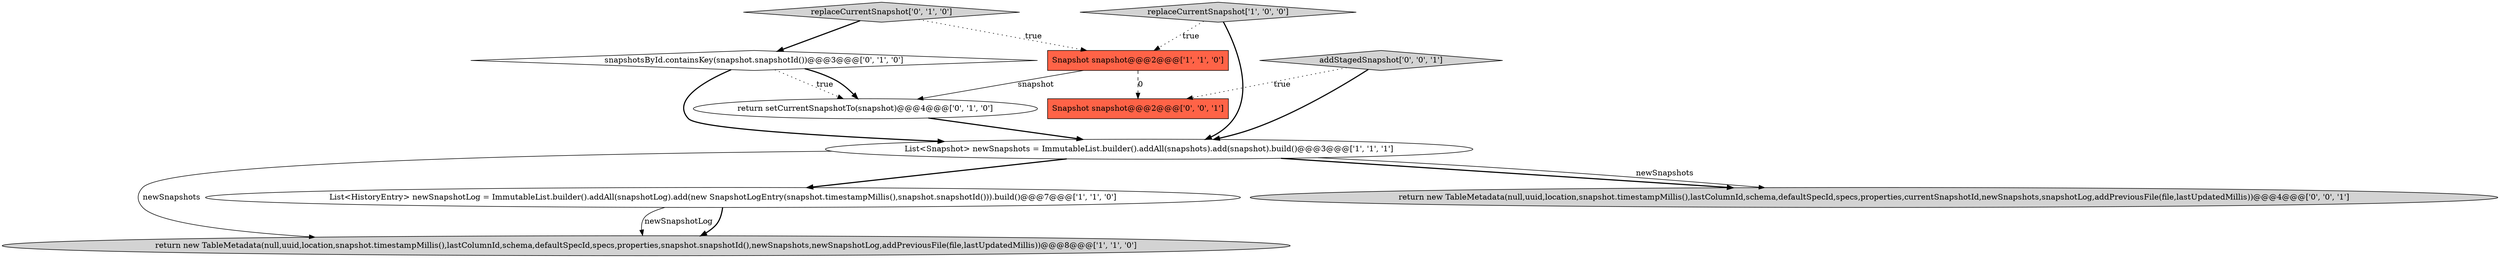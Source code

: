 digraph {
6 [style = filled, label = "replaceCurrentSnapshot['0', '1', '0']", fillcolor = lightgray, shape = diamond image = "AAA0AAABBB2BBB"];
8 [style = filled, label = "Snapshot snapshot@@@2@@@['0', '0', '1']", fillcolor = tomato, shape = box image = "AAA0AAABBB3BBB"];
2 [style = filled, label = "return new TableMetadata(null,uuid,location,snapshot.timestampMillis(),lastColumnId,schema,defaultSpecId,specs,properties,snapshot.snapshotId(),newSnapshots,newSnapshotLog,addPreviousFile(file,lastUpdatedMillis))@@@8@@@['1', '1', '0']", fillcolor = lightgray, shape = ellipse image = "AAA0AAABBB1BBB"];
1 [style = filled, label = "List<HistoryEntry> newSnapshotLog = ImmutableList.builder().addAll(snapshotLog).add(new SnapshotLogEntry(snapshot.timestampMillis(),snapshot.snapshotId())).build()@@@7@@@['1', '1', '0']", fillcolor = white, shape = ellipse image = "AAA0AAABBB1BBB"];
5 [style = filled, label = "snapshotsById.containsKey(snapshot.snapshotId())@@@3@@@['0', '1', '0']", fillcolor = white, shape = diamond image = "AAA1AAABBB2BBB"];
4 [style = filled, label = "replaceCurrentSnapshot['1', '0', '0']", fillcolor = lightgray, shape = diamond image = "AAA0AAABBB1BBB"];
7 [style = filled, label = "return setCurrentSnapshotTo(snapshot)@@@4@@@['0', '1', '0']", fillcolor = white, shape = ellipse image = "AAA1AAABBB2BBB"];
9 [style = filled, label = "return new TableMetadata(null,uuid,location,snapshot.timestampMillis(),lastColumnId,schema,defaultSpecId,specs,properties,currentSnapshotId,newSnapshots,snapshotLog,addPreviousFile(file,lastUpdatedMillis))@@@4@@@['0', '0', '1']", fillcolor = lightgray, shape = ellipse image = "AAA0AAABBB3BBB"];
10 [style = filled, label = "addStagedSnapshot['0', '0', '1']", fillcolor = lightgray, shape = diamond image = "AAA0AAABBB3BBB"];
3 [style = filled, label = "List<Snapshot> newSnapshots = ImmutableList.builder().addAll(snapshots).add(snapshot).build()@@@3@@@['1', '1', '1']", fillcolor = white, shape = ellipse image = "AAA0AAABBB1BBB"];
0 [style = filled, label = "Snapshot snapshot@@@2@@@['1', '1', '0']", fillcolor = tomato, shape = box image = "AAA0AAABBB1BBB"];
10->3 [style = bold, label=""];
0->7 [style = solid, label="snapshot"];
5->3 [style = bold, label=""];
3->2 [style = solid, label="newSnapshots"];
5->7 [style = dotted, label="true"];
10->8 [style = dotted, label="true"];
4->3 [style = bold, label=""];
3->9 [style = bold, label=""];
1->2 [style = bold, label=""];
6->5 [style = bold, label=""];
5->7 [style = bold, label=""];
1->2 [style = solid, label="newSnapshotLog"];
3->9 [style = solid, label="newSnapshots"];
3->1 [style = bold, label=""];
4->0 [style = dotted, label="true"];
0->8 [style = dashed, label="0"];
6->0 [style = dotted, label="true"];
7->3 [style = bold, label=""];
}
